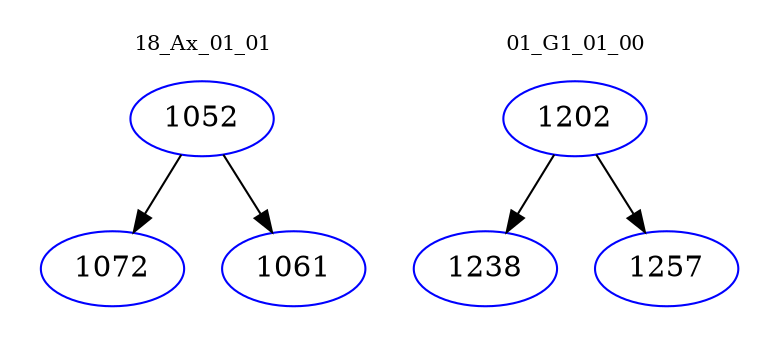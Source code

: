 digraph{
subgraph cluster_0 {
color = white
label = "18_Ax_01_01";
fontsize=10;
T0_1052 [label="1052", color="blue"]
T0_1052 -> T0_1072 [color="black"]
T0_1072 [label="1072", color="blue"]
T0_1052 -> T0_1061 [color="black"]
T0_1061 [label="1061", color="blue"]
}
subgraph cluster_1 {
color = white
label = "01_G1_01_00";
fontsize=10;
T1_1202 [label="1202", color="blue"]
T1_1202 -> T1_1238 [color="black"]
T1_1238 [label="1238", color="blue"]
T1_1202 -> T1_1257 [color="black"]
T1_1257 [label="1257", color="blue"]
}
}
